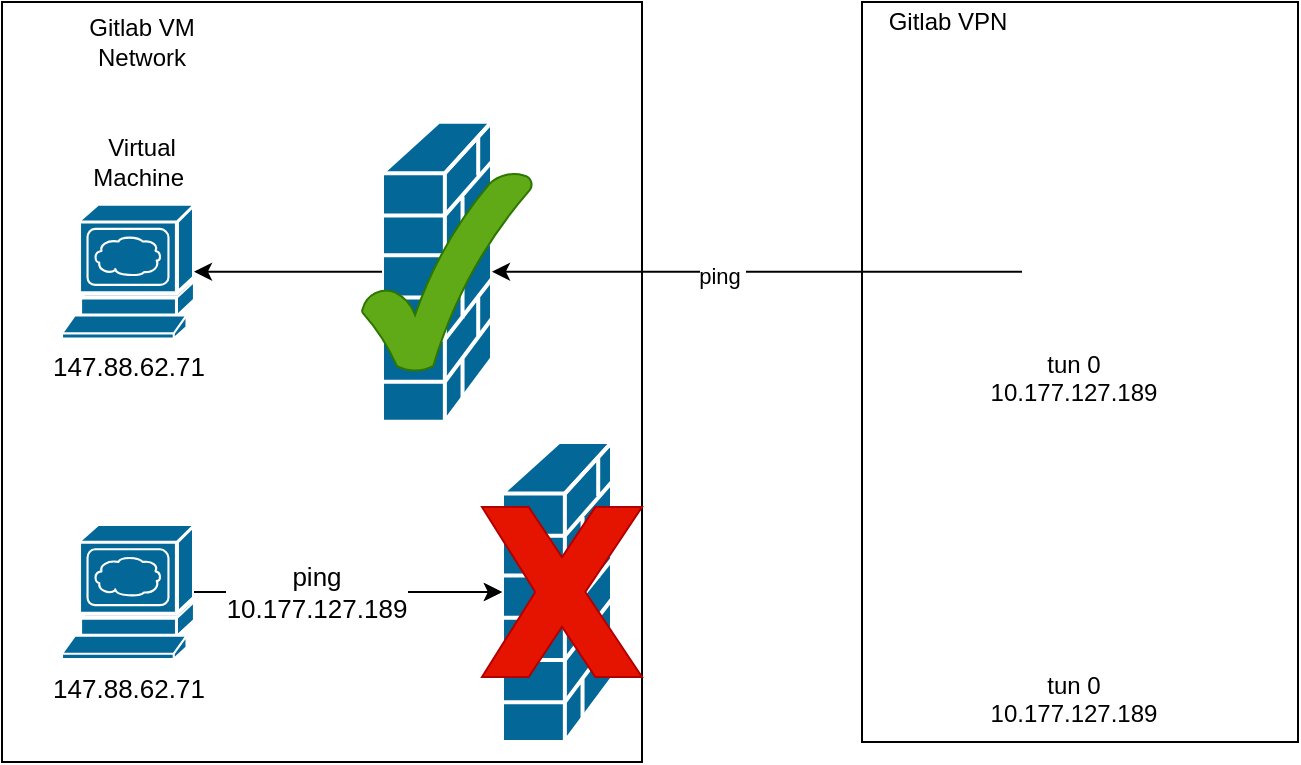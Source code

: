 <mxfile version="13.6.2" type="device"><diagram id="yWDu8DL7uaUwE32CAK1Q" name="Page-1"><mxGraphModel dx="1106" dy="877" grid="1" gridSize="10" guides="1" tooltips="1" connect="1" arrows="1" fold="1" page="1" pageScale="1" pageWidth="827" pageHeight="1169" math="0" shadow="0"><root><mxCell id="0"/><mxCell id="1" parent="0"/><mxCell id="dheZOZa7aUZSasw4u3AZ-13" value="" style="rounded=0;whiteSpace=wrap;html=1;align=left;" vertex="1" parent="1"><mxGeometry x="40" y="260" width="320" height="380" as="geometry"/></mxCell><mxCell id="dheZOZa7aUZSasw4u3AZ-2" value="" style="rounded=0;whiteSpace=wrap;html=1;align=left;" vertex="1" parent="1"><mxGeometry x="470" y="260" width="218" height="370" as="geometry"/></mxCell><mxCell id="dheZOZa7aUZSasw4u3AZ-3" value="Gitlab VPN" style="text;html=1;strokeColor=none;fillColor=none;align=center;verticalAlign=middle;whiteSpace=wrap;rounded=0;" vertex="1" parent="1"><mxGeometry x="470" y="260" width="86" height="20" as="geometry"/></mxCell><mxCell id="dheZOZa7aUZSasw4u3AZ-4" value="" style="shape=mxgraph.cisco.security.firewall;html=1;pointerEvents=1;dashed=0;fillColor=#036897;strokeColor=#ffffff;strokeWidth=2;verticalLabelPosition=bottom;verticalAlign=top;align=center;outlineConnect=0;" vertex="1" parent="1"><mxGeometry x="230" y="319.82" width="55" height="150" as="geometry"/></mxCell><mxCell id="dheZOZa7aUZSasw4u3AZ-5" value="&lt;p class=&quot;p1&quot; style=&quot;margin: 0px; font-stretch: normal; font-size: 13px; line-height: normal;&quot;&gt;&lt;span class=&quot;s1&quot; style=&quot;font-size: 13px;&quot;&gt;147.88.62.71&lt;/span&gt;&lt;/p&gt;" style="shape=mxgraph.cisco.servers.www_server;html=1;pointerEvents=1;dashed=0;fillColor=#036897;strokeColor=#ffffff;strokeWidth=2;verticalLabelPosition=bottom;verticalAlign=top;align=center;outlineConnect=0;fontSize=13;" vertex="1" parent="1"><mxGeometry x="70" y="361.32" width="66" height="67" as="geometry"/></mxCell><mxCell id="dheZOZa7aUZSasw4u3AZ-6" value="tun 0&#10;10.177.127.189" style="shape=image;verticalLabelPosition=bottom;labelBackgroundColor=#ffffff;verticalAlign=top;aspect=fixed;imageAspect=0;image=https://upload.wikimedia.org/wikipedia/de/thumb/c/cb/Raspberry_Pi_Logo.svg/2000px-Raspberry_Pi_Logo.svg.png;" vertex="1" parent="1"><mxGeometry x="550" y="362" width="52" height="65.63" as="geometry"/></mxCell><mxCell id="dheZOZa7aUZSasw4u3AZ-8" value="Virtual Machine&amp;nbsp;" style="text;html=1;strokeColor=none;fillColor=none;align=center;verticalAlign=middle;whiteSpace=wrap;rounded=0;" vertex="1" parent="1"><mxGeometry x="90" y="330" width="40" height="20" as="geometry"/></mxCell><mxCell id="dheZOZa7aUZSasw4u3AZ-9" value="" style="endArrow=classic;html=1;exitX=0;exitY=0.5;exitDx=0;exitDy=0;" edge="1" parent="1" source="dheZOZa7aUZSasw4u3AZ-6" target="dheZOZa7aUZSasw4u3AZ-4"><mxGeometry width="50" height="50" relative="1" as="geometry"><mxPoint x="390" y="470" as="sourcePoint"/><mxPoint x="440" y="420" as="targetPoint"/></mxGeometry></mxCell><mxCell id="dheZOZa7aUZSasw4u3AZ-10" value="ping&amp;nbsp;" style="edgeLabel;html=1;align=center;verticalAlign=middle;resizable=0;points=[];" vertex="1" connectable="0" parent="dheZOZa7aUZSasw4u3AZ-9"><mxGeometry x="0.132" y="2" relative="1" as="geometry"><mxPoint as="offset"/></mxGeometry></mxCell><mxCell id="dheZOZa7aUZSasw4u3AZ-11" value="" style="endArrow=classic;html=1;exitX=0;exitY=0.5;exitDx=0;exitDy=0;exitPerimeter=0;" edge="1" parent="1" source="dheZOZa7aUZSasw4u3AZ-4" target="dheZOZa7aUZSasw4u3AZ-5"><mxGeometry width="50" height="50" relative="1" as="geometry"><mxPoint x="210" y="590" as="sourcePoint"/><mxPoint x="260" y="540" as="targetPoint"/></mxGeometry></mxCell><mxCell id="dheZOZa7aUZSasw4u3AZ-15" value="Gitlab VM Network" style="text;html=1;strokeColor=none;fillColor=none;align=center;verticalAlign=middle;whiteSpace=wrap;rounded=0;" vertex="1" parent="1"><mxGeometry x="60" y="270" width="100" height="20" as="geometry"/></mxCell><mxCell id="dheZOZa7aUZSasw4u3AZ-17" value="" style="shape=mxgraph.cisco.security.firewall;html=1;pointerEvents=1;dashed=0;fillColor=#036897;strokeColor=#ffffff;strokeWidth=2;verticalLabelPosition=bottom;verticalAlign=top;align=center;outlineConnect=0;" vertex="1" parent="1"><mxGeometry x="290" y="480" width="55" height="150" as="geometry"/></mxCell><mxCell id="dheZOZa7aUZSasw4u3AZ-22" value="" style="edgeStyle=orthogonalEdgeStyle;rounded=0;orthogonalLoop=1;jettySize=auto;html=1;fontSize=13;" edge="1" parent="1" source="dheZOZa7aUZSasw4u3AZ-18" target="dheZOZa7aUZSasw4u3AZ-17"><mxGeometry relative="1" as="geometry"/></mxCell><mxCell id="dheZOZa7aUZSasw4u3AZ-18" value="&lt;p class=&quot;p1&quot; style=&quot;margin: 0px; font-stretch: normal; font-size: 13px; line-height: normal;&quot;&gt;&lt;span class=&quot;s1&quot; style=&quot;font-size: 13px;&quot;&gt;147.88.62.71&lt;/span&gt;&lt;/p&gt;" style="shape=mxgraph.cisco.servers.www_server;html=1;pointerEvents=1;dashed=0;fillColor=#036897;strokeColor=#ffffff;strokeWidth=2;verticalLabelPosition=bottom;verticalAlign=top;align=center;outlineConnect=0;fontSize=13;" vertex="1" parent="1"><mxGeometry x="70" y="521.5" width="66" height="67" as="geometry"/></mxCell><mxCell id="dheZOZa7aUZSasw4u3AZ-19" value="tun 0&#10;10.177.127.189" style="shape=image;verticalLabelPosition=bottom;labelBackgroundColor=#ffffff;verticalAlign=top;aspect=fixed;imageAspect=0;image=https://upload.wikimedia.org/wikipedia/de/thumb/c/cb/Raspberry_Pi_Logo.svg/2000px-Raspberry_Pi_Logo.svg.png;" vertex="1" parent="1"><mxGeometry x="550" y="522.18" width="52" height="65.63" as="geometry"/></mxCell><mxCell id="dheZOZa7aUZSasw4u3AZ-20" value="" style="endArrow=classic;html=1;fontSize=13;entryX=0;entryY=0.5;entryDx=0;entryDy=0;entryPerimeter=0;" edge="1" parent="1" source="dheZOZa7aUZSasw4u3AZ-18" target="dheZOZa7aUZSasw4u3AZ-17"><mxGeometry width="50" height="50" relative="1" as="geometry"><mxPoint x="390" y="480" as="sourcePoint"/><mxPoint x="440" y="430" as="targetPoint"/></mxGeometry></mxCell><mxCell id="dheZOZa7aUZSasw4u3AZ-21" value="ping &lt;br&gt;10.177.127.189" style="edgeLabel;html=1;align=center;verticalAlign=middle;resizable=0;points=[];fontSize=13;" vertex="1" connectable="0" parent="dheZOZa7aUZSasw4u3AZ-20"><mxGeometry x="-0.213" relative="1" as="geometry"><mxPoint as="offset"/></mxGeometry></mxCell><mxCell id="dheZOZa7aUZSasw4u3AZ-23" value="" style="verticalLabelPosition=bottom;verticalAlign=top;html=1;shape=mxgraph.basic.x;fontSize=13;fontColor=#ffffff;labelBackgroundColor=#FF1414;labelBorderColor=#FF0000;fillColor=#e51400;strokeColor=#B20000;" vertex="1" parent="1"><mxGeometry x="280" y="512.5" width="80" height="85" as="geometry"/></mxCell><mxCell id="dheZOZa7aUZSasw4u3AZ-24" value="" style="verticalLabelPosition=bottom;verticalAlign=top;html=1;shape=mxgraph.basic.tick;labelBackgroundColor=#FF1414;fontSize=13;fontColor=#ffffff;fillColor=#60a917;strokeColor=#2D7600;" vertex="1" parent="1"><mxGeometry x="220" y="345" width="85" height="100" as="geometry"/></mxCell></root></mxGraphModel></diagram></mxfile>